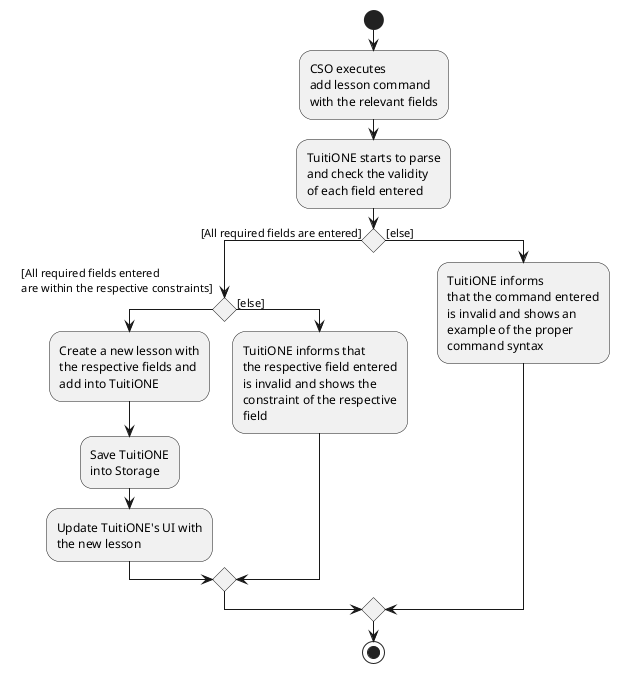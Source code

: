 @startuml
start
:CSO executes
add lesson command
with the relevant fields;

:TuitiONE starts to parse
and check the validity
of each field entered ;

if () then ([All required fields are entered])

    if() then (
    [All required fields entered
    are within the respective constraints]
    )

    :Create a new lesson with
    the respective fields and
    add into TuitiONE;

    :Save TuitiONE
    into Storage;

    :Update TuitiONE's UI with
    the new lesson;


    else ([else])

    :TuitiONE informs that
    the respective field entered
    is invalid and shows the
    constraint of the respective
    field;

    endif

    else ([else])

    :TuitiONE informs
    that the command entered
    is invalid and shows an
    example of the proper
    command syntax;


endif

stop
@enduml
